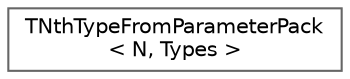 digraph "Graphical Class Hierarchy"
{
 // INTERACTIVE_SVG=YES
 // LATEX_PDF_SIZE
  bgcolor="transparent";
  edge [fontname=Helvetica,fontsize=10,labelfontname=Helvetica,labelfontsize=10];
  node [fontname=Helvetica,fontsize=10,shape=box,height=0.2,width=0.4];
  rankdir="LR";
  Node0 [id="Node000000",label="TNthTypeFromParameterPack\l\< N, Types \>",height=0.2,width=0.4,color="grey40", fillcolor="white", style="filled",URL="$dd/db2/structTNthTypeFromParameterPack.html",tooltip="Gets the Nth type in a template parameter pack."];
}
